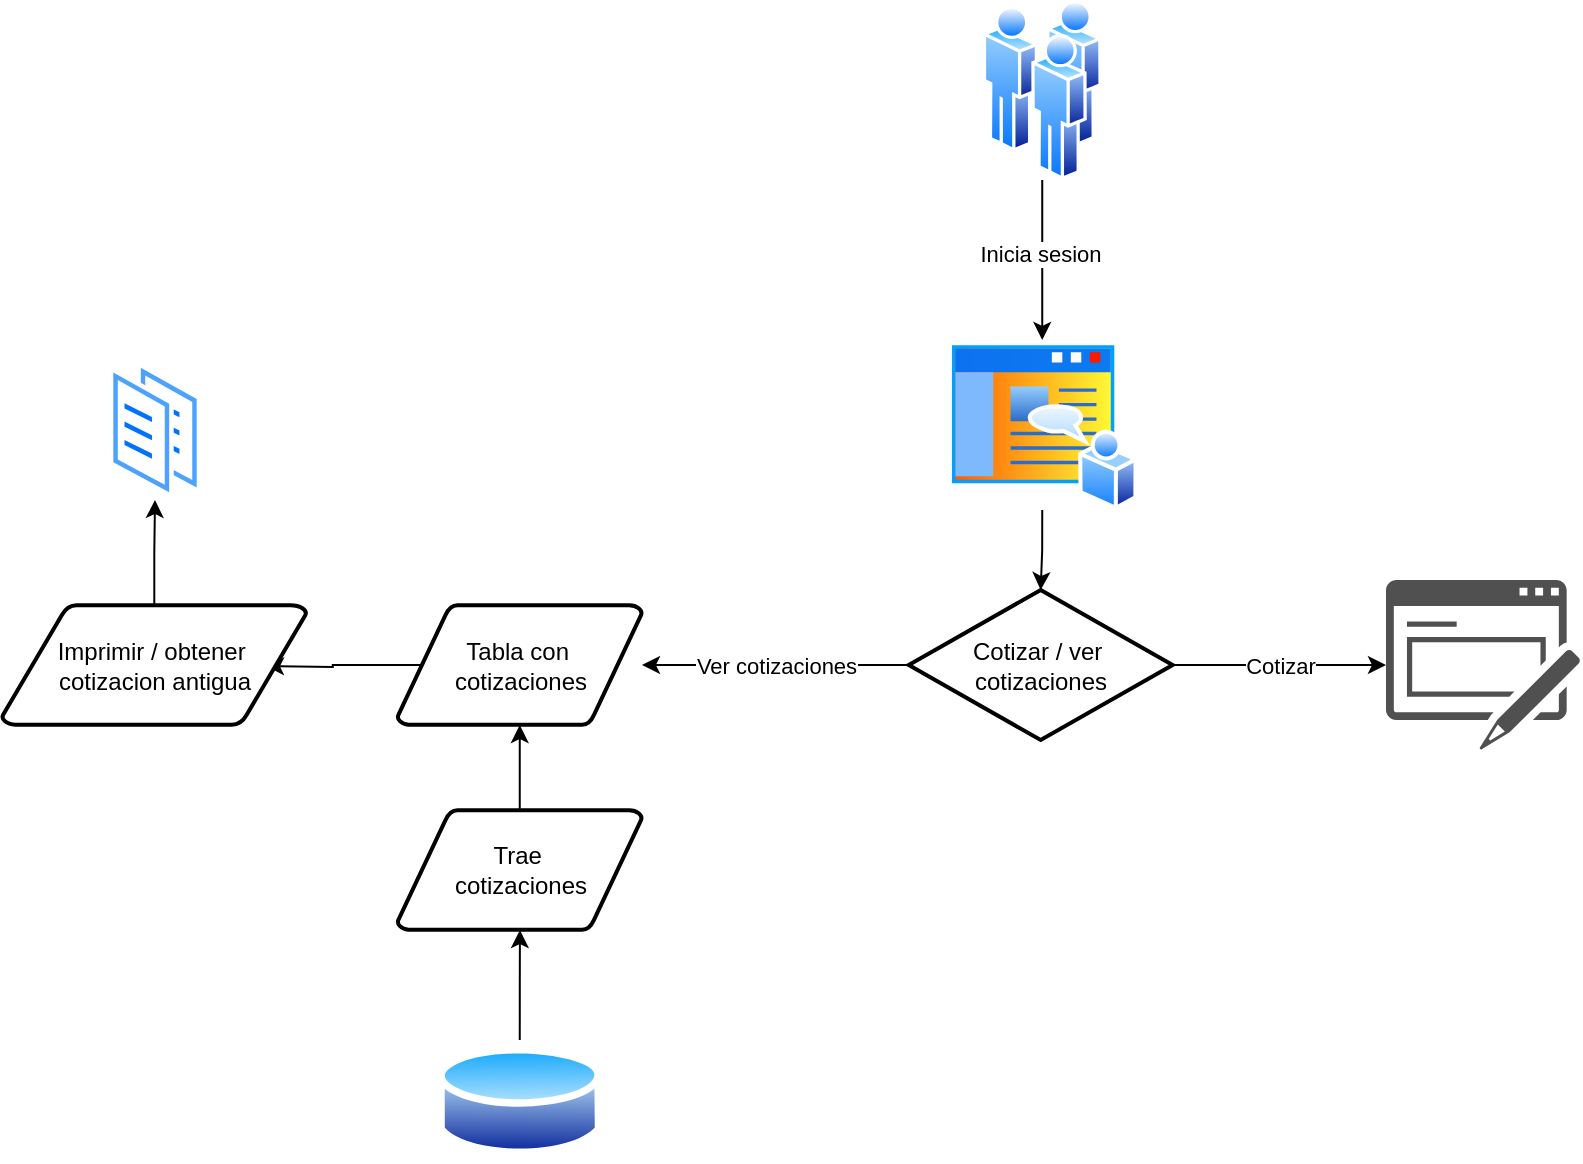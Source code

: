 <mxfile version="22.1.4" type="github">
  <diagram id="6a731a19-8d31-9384-78a2-239565b7b9f0" name="Page-1">
    <mxGraphModel dx="1687" dy="885" grid="1" gridSize="10" guides="1" tooltips="1" connect="1" arrows="1" fold="1" page="1" pageScale="1" pageWidth="1169" pageHeight="827" background="none" math="0" shadow="0">
      <root>
        <mxCell id="0" />
        <mxCell id="1" parent="0" />
        <mxCell id="vPjzms_0MhAwihhRe5IF-82" style="edgeStyle=orthogonalEdgeStyle;rounded=0;orthogonalLoop=1;jettySize=auto;html=1;exitX=0.5;exitY=1;exitDx=0;exitDy=0;" edge="1" parent="1" source="vPjzms_0MhAwihhRe5IF-55" target="vPjzms_0MhAwihhRe5IF-56">
          <mxGeometry relative="1" as="geometry" />
        </mxCell>
        <mxCell id="vPjzms_0MhAwihhRe5IF-83" value="Inicia sesion" style="edgeLabel;html=1;align=center;verticalAlign=middle;resizable=0;points=[];" vertex="1" connectable="0" parent="vPjzms_0MhAwihhRe5IF-82">
          <mxGeometry x="-0.075" y="-1" relative="1" as="geometry">
            <mxPoint as="offset" />
          </mxGeometry>
        </mxCell>
        <mxCell id="vPjzms_0MhAwihhRe5IF-55" value="" style="image;aspect=fixed;perimeter=ellipsePerimeter;html=1;align=center;shadow=0;dashed=0;spacingTop=3;image=img/lib/active_directory/users.svg;" vertex="1" parent="1">
          <mxGeometry x="490.92" width="62.4" height="90" as="geometry" />
        </mxCell>
        <mxCell id="vPjzms_0MhAwihhRe5IF-56" value="" style="image;aspect=fixed;perimeter=ellipsePerimeter;html=1;align=center;shadow=0;dashed=0;spacingTop=3;image=img/lib/active_directory/home_page.svg;" vertex="1" parent="1">
          <mxGeometry x="473.4" y="170" width="97.44" height="85" as="geometry" />
        </mxCell>
        <mxCell id="vPjzms_0MhAwihhRe5IF-67" style="edgeStyle=orthogonalEdgeStyle;rounded=0;orthogonalLoop=1;jettySize=auto;html=1;exitX=0;exitY=0.5;exitDx=0;exitDy=0;exitPerimeter=0;" edge="1" parent="1" source="vPjzms_0MhAwihhRe5IF-63" target="vPjzms_0MhAwihhRe5IF-65">
          <mxGeometry relative="1" as="geometry" />
        </mxCell>
        <mxCell id="vPjzms_0MhAwihhRe5IF-68" value="Ver cotizaciones" style="edgeLabel;html=1;align=center;verticalAlign=middle;resizable=0;points=[];" vertex="1" connectable="0" parent="vPjzms_0MhAwihhRe5IF-67">
          <mxGeometry relative="1" as="geometry">
            <mxPoint as="offset" />
          </mxGeometry>
        </mxCell>
        <mxCell id="vPjzms_0MhAwihhRe5IF-63" value="&lt;div&gt;Cotizar / ver&amp;nbsp;&lt;/div&gt;&lt;div&gt;cotizaciones&lt;/div&gt;" style="shape=mxgraph.flowchart.decision;strokeWidth=2;gradientColor=none;gradientDirection=north;fontStyle=0;html=1;" vertex="1" parent="1">
          <mxGeometry x="455.37" y="295" width="131.95" height="75" as="geometry" />
        </mxCell>
        <mxCell id="vPjzms_0MhAwihhRe5IF-75" style="edgeStyle=orthogonalEdgeStyle;rounded=0;orthogonalLoop=1;jettySize=auto;html=1;exitX=0.095;exitY=0.5;exitDx=0;exitDy=0;exitPerimeter=0;" edge="1" parent="1" source="vPjzms_0MhAwihhRe5IF-65">
          <mxGeometry relative="1" as="geometry">
            <mxPoint x="134" y="333" as="targetPoint" />
          </mxGeometry>
        </mxCell>
        <mxCell id="vPjzms_0MhAwihhRe5IF-65" value="&lt;div&gt;Tabla con&amp;nbsp;&lt;/div&gt;&lt;div&gt;cotizaciones&lt;/div&gt;" style="shape=mxgraph.flowchart.data;strokeWidth=2;gradientColor=none;gradientDirection=north;fontStyle=0;html=1;" vertex="1" parent="1">
          <mxGeometry x="199.75" y="302.5" width="122.25" height="60" as="geometry" />
        </mxCell>
        <mxCell id="vPjzms_0MhAwihhRe5IF-66" style="edgeStyle=orthogonalEdgeStyle;rounded=0;orthogonalLoop=1;jettySize=auto;html=1;exitX=0.5;exitY=1;exitDx=0;exitDy=0;entryX=0.5;entryY=0;entryDx=0;entryDy=0;entryPerimeter=0;" edge="1" parent="1" source="vPjzms_0MhAwihhRe5IF-56" target="vPjzms_0MhAwihhRe5IF-63">
          <mxGeometry relative="1" as="geometry" />
        </mxCell>
        <mxCell id="vPjzms_0MhAwihhRe5IF-70" style="edgeStyle=orthogonalEdgeStyle;rounded=0;orthogonalLoop=1;jettySize=auto;html=1;" edge="1" parent="1" source="vPjzms_0MhAwihhRe5IF-63" target="vPjzms_0MhAwihhRe5IF-88">
          <mxGeometry relative="1" as="geometry">
            <mxPoint x="710" y="333" as="targetPoint" />
          </mxGeometry>
        </mxCell>
        <mxCell id="vPjzms_0MhAwihhRe5IF-71" value="Cotizar" style="edgeLabel;html=1;align=center;verticalAlign=middle;resizable=0;points=[];" vertex="1" connectable="0" parent="vPjzms_0MhAwihhRe5IF-70">
          <mxGeometry relative="1" as="geometry">
            <mxPoint as="offset" />
          </mxGeometry>
        </mxCell>
        <mxCell id="vPjzms_0MhAwihhRe5IF-77" style="edgeStyle=orthogonalEdgeStyle;rounded=0;orthogonalLoop=1;jettySize=auto;html=1;" edge="1" parent="1" source="vPjzms_0MhAwihhRe5IF-72" target="vPjzms_0MhAwihhRe5IF-74">
          <mxGeometry relative="1" as="geometry" />
        </mxCell>
        <mxCell id="vPjzms_0MhAwihhRe5IF-72" value="" style="image;aspect=fixed;perimeter=ellipsePerimeter;html=1;align=center;shadow=0;dashed=0;spacingTop=3;image=img/lib/active_directory/database.svg;" vertex="1" parent="1">
          <mxGeometry x="219.66" y="520" width="82.43" height="61" as="geometry" />
        </mxCell>
        <mxCell id="vPjzms_0MhAwihhRe5IF-74" value="&lt;div&gt;Trae&amp;nbsp;&lt;/div&gt;&lt;div&gt;cotizaciones&lt;/div&gt;" style="shape=mxgraph.flowchart.data;strokeWidth=2;gradientColor=none;gradientDirection=north;fontStyle=0;html=1;" vertex="1" parent="1">
          <mxGeometry x="199.75" y="405" width="122.25" height="60" as="geometry" />
        </mxCell>
        <mxCell id="vPjzms_0MhAwihhRe5IF-78" style="edgeStyle=orthogonalEdgeStyle;rounded=0;orthogonalLoop=1;jettySize=auto;html=1;exitX=0.5;exitY=0;exitDx=0;exitDy=0;exitPerimeter=0;entryX=0.5;entryY=1;entryDx=0;entryDy=0;entryPerimeter=0;" edge="1" parent="1" source="vPjzms_0MhAwihhRe5IF-74" target="vPjzms_0MhAwihhRe5IF-65">
          <mxGeometry relative="1" as="geometry" />
        </mxCell>
        <mxCell id="vPjzms_0MhAwihhRe5IF-81" style="edgeStyle=orthogonalEdgeStyle;rounded=0;orthogonalLoop=1;jettySize=auto;html=1;entryX=0.5;entryY=1;entryDx=0;entryDy=0;" edge="1" parent="1" source="vPjzms_0MhAwihhRe5IF-79" target="vPjzms_0MhAwihhRe5IF-80">
          <mxGeometry relative="1" as="geometry" />
        </mxCell>
        <mxCell id="vPjzms_0MhAwihhRe5IF-79" value="&lt;div&gt;Imprimir / obtener&amp;nbsp;&lt;/div&gt;&lt;div&gt;cotizacion antigua&lt;br&gt;&lt;/div&gt;" style="shape=mxgraph.flowchart.data;strokeWidth=2;gradientColor=none;gradientDirection=north;fontStyle=0;html=1;" vertex="1" parent="1">
          <mxGeometry x="2" y="302.5" width="152.25" height="60" as="geometry" />
        </mxCell>
        <mxCell id="vPjzms_0MhAwihhRe5IF-80" value="" style="image;aspect=fixed;perimeter=ellipsePerimeter;html=1;align=center;shadow=0;dashed=0;spacingTop=3;image=img/lib/active_directory/documents.svg;" vertex="1" parent="1">
          <mxGeometry x="55.4" y="180" width="46.2" height="70" as="geometry" />
        </mxCell>
        <mxCell id="vPjzms_0MhAwihhRe5IF-88" value="" style="sketch=0;pointerEvents=1;shadow=0;dashed=0;html=1;strokeColor=none;fillColor=#505050;labelPosition=center;verticalLabelPosition=bottom;verticalAlign=top;outlineConnect=0;align=center;shape=mxgraph.office.concepts.form;" vertex="1" parent="1">
          <mxGeometry x="694" y="290" width="97.14" height="85" as="geometry" />
        </mxCell>
      </root>
    </mxGraphModel>
  </diagram>
</mxfile>
